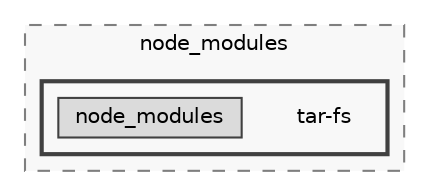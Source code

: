 digraph "backend/node_modules/tar-fs"
{
 // LATEX_PDF_SIZE
  bgcolor="transparent";
  edge [fontname=Helvetica,fontsize=10,labelfontname=Helvetica,labelfontsize=10];
  node [fontname=Helvetica,fontsize=10,shape=box,height=0.2,width=0.4];
  compound=true
  subgraph clusterdir_86dbea9de526ba50b112ba867d8b4b1f {
    graph [ bgcolor="#f8f8f8", pencolor="grey50", label="node_modules", fontname=Helvetica,fontsize=10 style="filled,dashed", URL="dir_86dbea9de526ba50b112ba867d8b4b1f.html",tooltip=""]
  subgraph clusterdir_a474dcc0abddfeb9864804a8cba6f023 {
    graph [ bgcolor="#f8f8f8", pencolor="grey25", label="", fontname=Helvetica,fontsize=10 style="filled,bold", URL="dir_a474dcc0abddfeb9864804a8cba6f023.html",tooltip=""]
    dir_a474dcc0abddfeb9864804a8cba6f023 [shape=plaintext, label="tar-fs"];
  dir_349c272c7461051a46b858b110ac3618 [label="node_modules", fillcolor="#dbdbdb", color="grey25", style="filled", URL="dir_349c272c7461051a46b858b110ac3618.html",tooltip=""];
  }
  }
}
